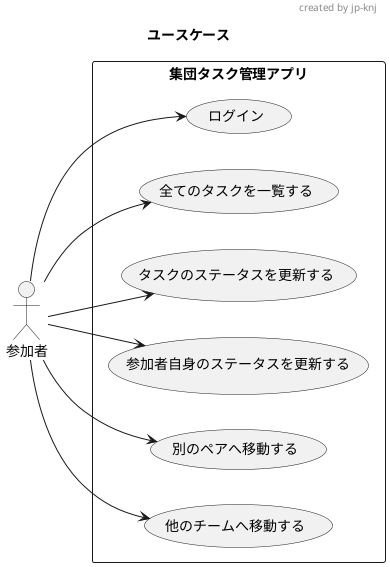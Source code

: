 @startuml
'https://plantuml.com/ja/use-case-diagram

title ユースケース
header created by jp-knj

left to right direction
actor "参加者" as Actor
rectangle 集団タスク管理アプリ {
  usecase "ログイン" as AuthenticationUC1
  Actor --> AuthenticationUC1

  usecase "全てのタスクを一覧する" as TaskUC1
  Actor --> TaskUC1

  usecase "タスクのステータスを更新する" as TaskUC2
  Actor --> TaskUC2

  usecase "参加者自身のステータスを更新する" as MemberUC1
  Actor --> MemberUC1

  usecase "別のペアへ移動する" as PairUC1
  Actor --> PairUC1

  usecase "他のチームへ移動する" as TeamUC1
  Actor --> TeamUC1
}
@enduml